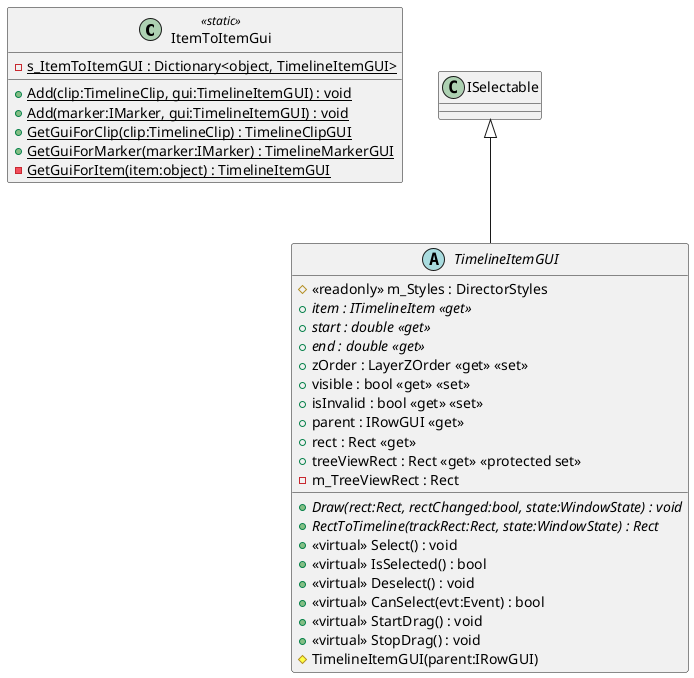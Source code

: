 @startuml
class ItemToItemGui <<static>> {
    {static} - s_ItemToItemGUI : Dictionary<object, TimelineItemGUI>
    + {static} Add(clip:TimelineClip, gui:TimelineItemGUI) : void
    + {static} Add(marker:IMarker, gui:TimelineItemGUI) : void
    + {static} GetGuiForClip(clip:TimelineClip) : TimelineClipGUI
    + {static} GetGuiForMarker(marker:IMarker) : TimelineMarkerGUI
    {static} - GetGuiForItem(item:object) : TimelineItemGUI
}
abstract class TimelineItemGUI {
    # <<readonly>> m_Styles : DirectorStyles
    + {abstract} item : ITimelineItem <<get>>
    + {abstract} start : double <<get>>
    + {abstract} end : double <<get>>
    + {abstract} Draw(rect:Rect, rectChanged:bool, state:WindowState) : void
    + {abstract} RectToTimeline(trackRect:Rect, state:WindowState) : Rect
    + <<virtual>> Select() : void
    + <<virtual>> IsSelected() : bool
    + <<virtual>> Deselect() : void
    + <<virtual>> CanSelect(evt:Event) : bool
    + <<virtual>> StartDrag() : void
    + <<virtual>> StopDrag() : void
    + zOrder : LayerZOrder <<get>> <<set>>
    + visible : bool <<get>> <<set>>
    + isInvalid : bool <<get>> <<set>>
    + parent : IRowGUI <<get>>
    + rect : Rect <<get>>
    + treeViewRect : Rect <<get>> <<protected set>>
    - m_TreeViewRect : Rect
    # TimelineItemGUI(parent:IRowGUI)
}
ISelectable <|-- TimelineItemGUI
@enduml
